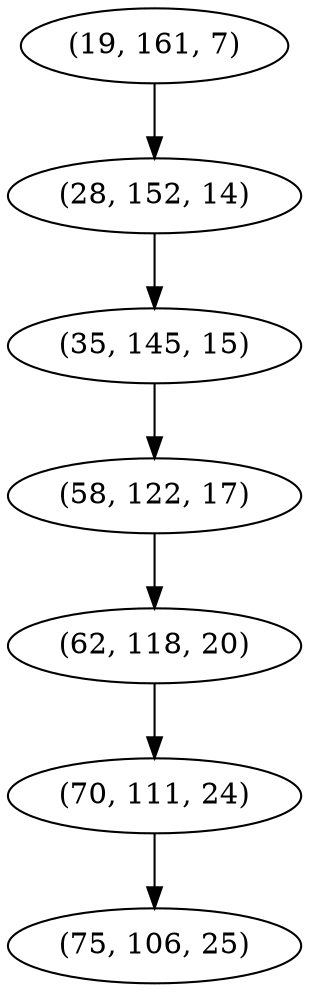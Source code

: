 digraph tree {
    "(19, 161, 7)";
    "(28, 152, 14)";
    "(35, 145, 15)";
    "(58, 122, 17)";
    "(62, 118, 20)";
    "(70, 111, 24)";
    "(75, 106, 25)";
    "(19, 161, 7)" -> "(28, 152, 14)";
    "(28, 152, 14)" -> "(35, 145, 15)";
    "(35, 145, 15)" -> "(58, 122, 17)";
    "(58, 122, 17)" -> "(62, 118, 20)";
    "(62, 118, 20)" -> "(70, 111, 24)";
    "(70, 111, 24)" -> "(75, 106, 25)";
}
